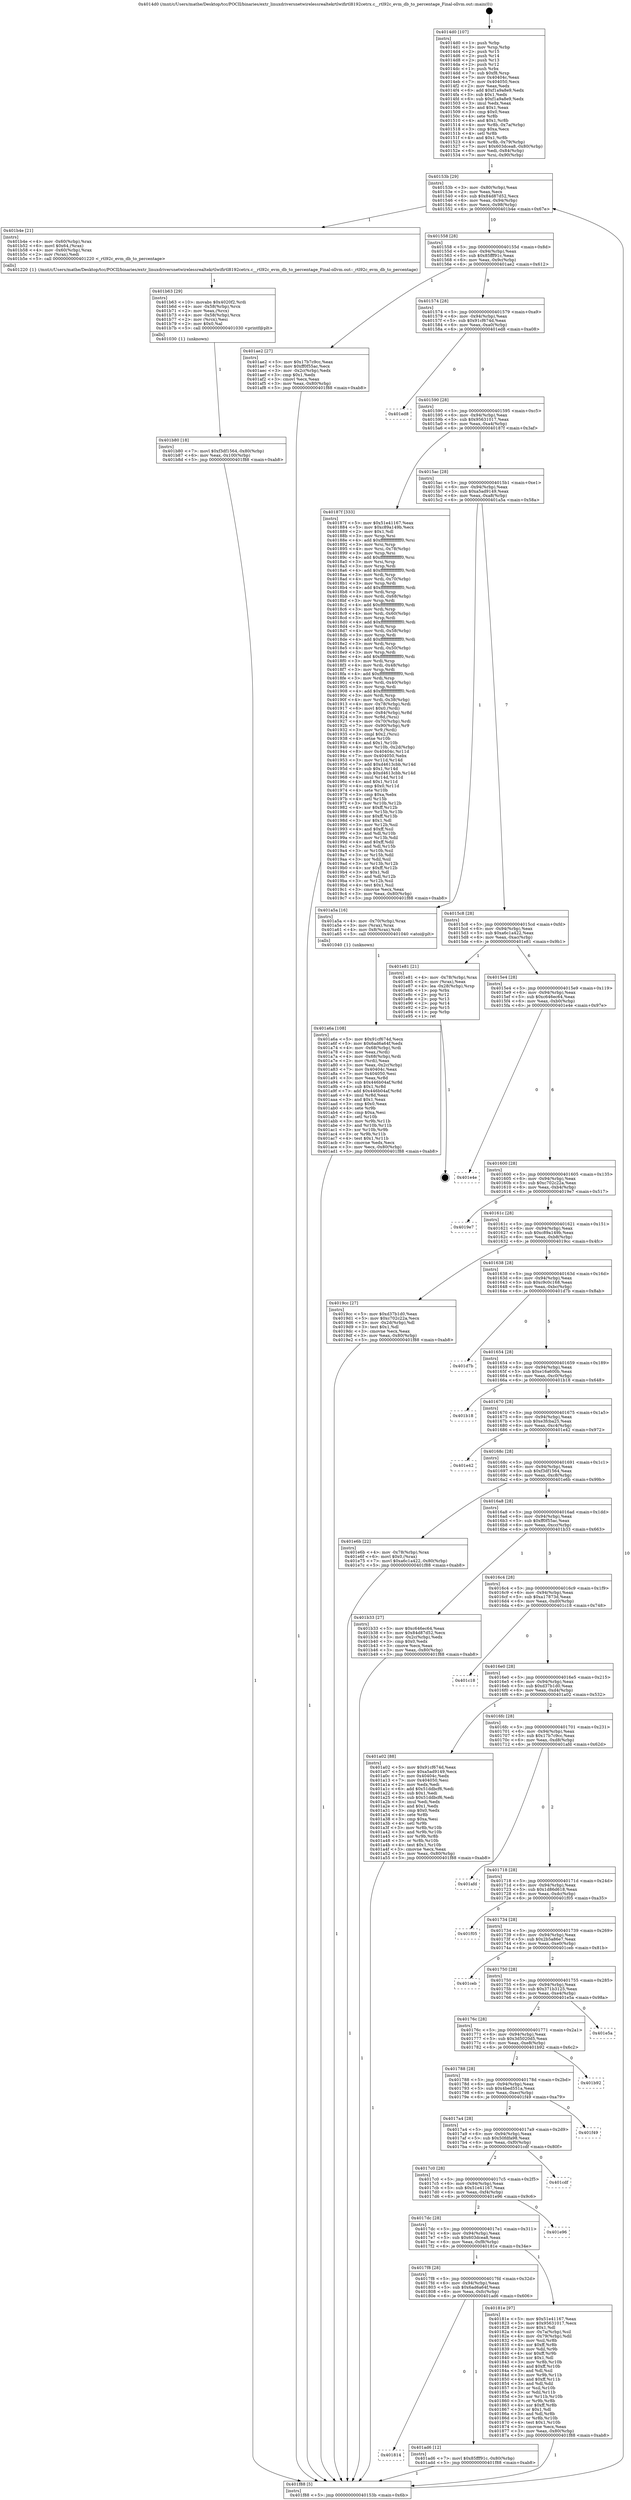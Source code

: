 digraph "0x4014d0" {
  label = "0x4014d0 (/mnt/c/Users/mathe/Desktop/tcc/POCII/binaries/extr_linuxdriversnetwirelessrealtekrtlwifirtl8192cetrx.c__rtl92c_evm_db_to_percentage_Final-ollvm.out::main(0))"
  labelloc = "t"
  node[shape=record]

  Entry [label="",width=0.3,height=0.3,shape=circle,fillcolor=black,style=filled]
  "0x40153b" [label="{
     0x40153b [29]\l
     | [instrs]\l
     &nbsp;&nbsp;0x40153b \<+3\>: mov -0x80(%rbp),%eax\l
     &nbsp;&nbsp;0x40153e \<+2\>: mov %eax,%ecx\l
     &nbsp;&nbsp;0x401540 \<+6\>: sub $0x84d87d52,%ecx\l
     &nbsp;&nbsp;0x401546 \<+6\>: mov %eax,-0x94(%rbp)\l
     &nbsp;&nbsp;0x40154c \<+6\>: mov %ecx,-0x98(%rbp)\l
     &nbsp;&nbsp;0x401552 \<+6\>: je 0000000000401b4e \<main+0x67e\>\l
  }"]
  "0x401b4e" [label="{
     0x401b4e [21]\l
     | [instrs]\l
     &nbsp;&nbsp;0x401b4e \<+4\>: mov -0x60(%rbp),%rax\l
     &nbsp;&nbsp;0x401b52 \<+6\>: movl $0x64,(%rax)\l
     &nbsp;&nbsp;0x401b58 \<+4\>: mov -0x60(%rbp),%rax\l
     &nbsp;&nbsp;0x401b5c \<+2\>: mov (%rax),%edi\l
     &nbsp;&nbsp;0x401b5e \<+5\>: call 0000000000401220 \<_rtl92c_evm_db_to_percentage\>\l
     | [calls]\l
     &nbsp;&nbsp;0x401220 \{1\} (/mnt/c/Users/mathe/Desktop/tcc/POCII/binaries/extr_linuxdriversnetwirelessrealtekrtlwifirtl8192cetrx.c__rtl92c_evm_db_to_percentage_Final-ollvm.out::_rtl92c_evm_db_to_percentage)\l
  }"]
  "0x401558" [label="{
     0x401558 [28]\l
     | [instrs]\l
     &nbsp;&nbsp;0x401558 \<+5\>: jmp 000000000040155d \<main+0x8d\>\l
     &nbsp;&nbsp;0x40155d \<+6\>: mov -0x94(%rbp),%eax\l
     &nbsp;&nbsp;0x401563 \<+5\>: sub $0x85fff91c,%eax\l
     &nbsp;&nbsp;0x401568 \<+6\>: mov %eax,-0x9c(%rbp)\l
     &nbsp;&nbsp;0x40156e \<+6\>: je 0000000000401ae2 \<main+0x612\>\l
  }"]
  Exit [label="",width=0.3,height=0.3,shape=circle,fillcolor=black,style=filled,peripheries=2]
  "0x401ae2" [label="{
     0x401ae2 [27]\l
     | [instrs]\l
     &nbsp;&nbsp;0x401ae2 \<+5\>: mov $0x17b7c9cc,%eax\l
     &nbsp;&nbsp;0x401ae7 \<+5\>: mov $0xff0f55ac,%ecx\l
     &nbsp;&nbsp;0x401aec \<+3\>: mov -0x2c(%rbp),%edx\l
     &nbsp;&nbsp;0x401aef \<+3\>: cmp $0x1,%edx\l
     &nbsp;&nbsp;0x401af2 \<+3\>: cmovl %ecx,%eax\l
     &nbsp;&nbsp;0x401af5 \<+3\>: mov %eax,-0x80(%rbp)\l
     &nbsp;&nbsp;0x401af8 \<+5\>: jmp 0000000000401f88 \<main+0xab8\>\l
  }"]
  "0x401574" [label="{
     0x401574 [28]\l
     | [instrs]\l
     &nbsp;&nbsp;0x401574 \<+5\>: jmp 0000000000401579 \<main+0xa9\>\l
     &nbsp;&nbsp;0x401579 \<+6\>: mov -0x94(%rbp),%eax\l
     &nbsp;&nbsp;0x40157f \<+5\>: sub $0x91cf674d,%eax\l
     &nbsp;&nbsp;0x401584 \<+6\>: mov %eax,-0xa0(%rbp)\l
     &nbsp;&nbsp;0x40158a \<+6\>: je 0000000000401ed8 \<main+0xa08\>\l
  }"]
  "0x401b80" [label="{
     0x401b80 [18]\l
     | [instrs]\l
     &nbsp;&nbsp;0x401b80 \<+7\>: movl $0xf3df1564,-0x80(%rbp)\l
     &nbsp;&nbsp;0x401b87 \<+6\>: mov %eax,-0x100(%rbp)\l
     &nbsp;&nbsp;0x401b8d \<+5\>: jmp 0000000000401f88 \<main+0xab8\>\l
  }"]
  "0x401ed8" [label="{
     0x401ed8\l
  }", style=dashed]
  "0x401590" [label="{
     0x401590 [28]\l
     | [instrs]\l
     &nbsp;&nbsp;0x401590 \<+5\>: jmp 0000000000401595 \<main+0xc5\>\l
     &nbsp;&nbsp;0x401595 \<+6\>: mov -0x94(%rbp),%eax\l
     &nbsp;&nbsp;0x40159b \<+5\>: sub $0x95631017,%eax\l
     &nbsp;&nbsp;0x4015a0 \<+6\>: mov %eax,-0xa4(%rbp)\l
     &nbsp;&nbsp;0x4015a6 \<+6\>: je 000000000040187f \<main+0x3af\>\l
  }"]
  "0x401b63" [label="{
     0x401b63 [29]\l
     | [instrs]\l
     &nbsp;&nbsp;0x401b63 \<+10\>: movabs $0x4020f2,%rdi\l
     &nbsp;&nbsp;0x401b6d \<+4\>: mov -0x58(%rbp),%rcx\l
     &nbsp;&nbsp;0x401b71 \<+2\>: mov %eax,(%rcx)\l
     &nbsp;&nbsp;0x401b73 \<+4\>: mov -0x58(%rbp),%rcx\l
     &nbsp;&nbsp;0x401b77 \<+2\>: mov (%rcx),%esi\l
     &nbsp;&nbsp;0x401b79 \<+2\>: mov $0x0,%al\l
     &nbsp;&nbsp;0x401b7b \<+5\>: call 0000000000401030 \<printf@plt\>\l
     | [calls]\l
     &nbsp;&nbsp;0x401030 \{1\} (unknown)\l
  }"]
  "0x40187f" [label="{
     0x40187f [333]\l
     | [instrs]\l
     &nbsp;&nbsp;0x40187f \<+5\>: mov $0x51e41167,%eax\l
     &nbsp;&nbsp;0x401884 \<+5\>: mov $0xc89a149b,%ecx\l
     &nbsp;&nbsp;0x401889 \<+2\>: mov $0x1,%dl\l
     &nbsp;&nbsp;0x40188b \<+3\>: mov %rsp,%rsi\l
     &nbsp;&nbsp;0x40188e \<+4\>: add $0xfffffffffffffff0,%rsi\l
     &nbsp;&nbsp;0x401892 \<+3\>: mov %rsi,%rsp\l
     &nbsp;&nbsp;0x401895 \<+4\>: mov %rsi,-0x78(%rbp)\l
     &nbsp;&nbsp;0x401899 \<+3\>: mov %rsp,%rsi\l
     &nbsp;&nbsp;0x40189c \<+4\>: add $0xfffffffffffffff0,%rsi\l
     &nbsp;&nbsp;0x4018a0 \<+3\>: mov %rsi,%rsp\l
     &nbsp;&nbsp;0x4018a3 \<+3\>: mov %rsp,%rdi\l
     &nbsp;&nbsp;0x4018a6 \<+4\>: add $0xfffffffffffffff0,%rdi\l
     &nbsp;&nbsp;0x4018aa \<+3\>: mov %rdi,%rsp\l
     &nbsp;&nbsp;0x4018ad \<+4\>: mov %rdi,-0x70(%rbp)\l
     &nbsp;&nbsp;0x4018b1 \<+3\>: mov %rsp,%rdi\l
     &nbsp;&nbsp;0x4018b4 \<+4\>: add $0xfffffffffffffff0,%rdi\l
     &nbsp;&nbsp;0x4018b8 \<+3\>: mov %rdi,%rsp\l
     &nbsp;&nbsp;0x4018bb \<+4\>: mov %rdi,-0x68(%rbp)\l
     &nbsp;&nbsp;0x4018bf \<+3\>: mov %rsp,%rdi\l
     &nbsp;&nbsp;0x4018c2 \<+4\>: add $0xfffffffffffffff0,%rdi\l
     &nbsp;&nbsp;0x4018c6 \<+3\>: mov %rdi,%rsp\l
     &nbsp;&nbsp;0x4018c9 \<+4\>: mov %rdi,-0x60(%rbp)\l
     &nbsp;&nbsp;0x4018cd \<+3\>: mov %rsp,%rdi\l
     &nbsp;&nbsp;0x4018d0 \<+4\>: add $0xfffffffffffffff0,%rdi\l
     &nbsp;&nbsp;0x4018d4 \<+3\>: mov %rdi,%rsp\l
     &nbsp;&nbsp;0x4018d7 \<+4\>: mov %rdi,-0x58(%rbp)\l
     &nbsp;&nbsp;0x4018db \<+3\>: mov %rsp,%rdi\l
     &nbsp;&nbsp;0x4018de \<+4\>: add $0xfffffffffffffff0,%rdi\l
     &nbsp;&nbsp;0x4018e2 \<+3\>: mov %rdi,%rsp\l
     &nbsp;&nbsp;0x4018e5 \<+4\>: mov %rdi,-0x50(%rbp)\l
     &nbsp;&nbsp;0x4018e9 \<+3\>: mov %rsp,%rdi\l
     &nbsp;&nbsp;0x4018ec \<+4\>: add $0xfffffffffffffff0,%rdi\l
     &nbsp;&nbsp;0x4018f0 \<+3\>: mov %rdi,%rsp\l
     &nbsp;&nbsp;0x4018f3 \<+4\>: mov %rdi,-0x48(%rbp)\l
     &nbsp;&nbsp;0x4018f7 \<+3\>: mov %rsp,%rdi\l
     &nbsp;&nbsp;0x4018fa \<+4\>: add $0xfffffffffffffff0,%rdi\l
     &nbsp;&nbsp;0x4018fe \<+3\>: mov %rdi,%rsp\l
     &nbsp;&nbsp;0x401901 \<+4\>: mov %rdi,-0x40(%rbp)\l
     &nbsp;&nbsp;0x401905 \<+3\>: mov %rsp,%rdi\l
     &nbsp;&nbsp;0x401908 \<+4\>: add $0xfffffffffffffff0,%rdi\l
     &nbsp;&nbsp;0x40190c \<+3\>: mov %rdi,%rsp\l
     &nbsp;&nbsp;0x40190f \<+4\>: mov %rdi,-0x38(%rbp)\l
     &nbsp;&nbsp;0x401913 \<+4\>: mov -0x78(%rbp),%rdi\l
     &nbsp;&nbsp;0x401917 \<+6\>: movl $0x0,(%rdi)\l
     &nbsp;&nbsp;0x40191d \<+7\>: mov -0x84(%rbp),%r8d\l
     &nbsp;&nbsp;0x401924 \<+3\>: mov %r8d,(%rsi)\l
     &nbsp;&nbsp;0x401927 \<+4\>: mov -0x70(%rbp),%rdi\l
     &nbsp;&nbsp;0x40192b \<+7\>: mov -0x90(%rbp),%r9\l
     &nbsp;&nbsp;0x401932 \<+3\>: mov %r9,(%rdi)\l
     &nbsp;&nbsp;0x401935 \<+3\>: cmpl $0x2,(%rsi)\l
     &nbsp;&nbsp;0x401938 \<+4\>: setne %r10b\l
     &nbsp;&nbsp;0x40193c \<+4\>: and $0x1,%r10b\l
     &nbsp;&nbsp;0x401940 \<+4\>: mov %r10b,-0x2d(%rbp)\l
     &nbsp;&nbsp;0x401944 \<+8\>: mov 0x40404c,%r11d\l
     &nbsp;&nbsp;0x40194c \<+7\>: mov 0x404050,%ebx\l
     &nbsp;&nbsp;0x401953 \<+3\>: mov %r11d,%r14d\l
     &nbsp;&nbsp;0x401956 \<+7\>: add $0xd4613cbb,%r14d\l
     &nbsp;&nbsp;0x40195d \<+4\>: sub $0x1,%r14d\l
     &nbsp;&nbsp;0x401961 \<+7\>: sub $0xd4613cbb,%r14d\l
     &nbsp;&nbsp;0x401968 \<+4\>: imul %r14d,%r11d\l
     &nbsp;&nbsp;0x40196c \<+4\>: and $0x1,%r11d\l
     &nbsp;&nbsp;0x401970 \<+4\>: cmp $0x0,%r11d\l
     &nbsp;&nbsp;0x401974 \<+4\>: sete %r10b\l
     &nbsp;&nbsp;0x401978 \<+3\>: cmp $0xa,%ebx\l
     &nbsp;&nbsp;0x40197b \<+4\>: setl %r15b\l
     &nbsp;&nbsp;0x40197f \<+3\>: mov %r10b,%r12b\l
     &nbsp;&nbsp;0x401982 \<+4\>: xor $0xff,%r12b\l
     &nbsp;&nbsp;0x401986 \<+3\>: mov %r15b,%r13b\l
     &nbsp;&nbsp;0x401989 \<+4\>: xor $0xff,%r13b\l
     &nbsp;&nbsp;0x40198d \<+3\>: xor $0x1,%dl\l
     &nbsp;&nbsp;0x401990 \<+3\>: mov %r12b,%sil\l
     &nbsp;&nbsp;0x401993 \<+4\>: and $0xff,%sil\l
     &nbsp;&nbsp;0x401997 \<+3\>: and %dl,%r10b\l
     &nbsp;&nbsp;0x40199a \<+3\>: mov %r13b,%dil\l
     &nbsp;&nbsp;0x40199d \<+4\>: and $0xff,%dil\l
     &nbsp;&nbsp;0x4019a1 \<+3\>: and %dl,%r15b\l
     &nbsp;&nbsp;0x4019a4 \<+3\>: or %r10b,%sil\l
     &nbsp;&nbsp;0x4019a7 \<+3\>: or %r15b,%dil\l
     &nbsp;&nbsp;0x4019aa \<+3\>: xor %dil,%sil\l
     &nbsp;&nbsp;0x4019ad \<+3\>: or %r13b,%r12b\l
     &nbsp;&nbsp;0x4019b0 \<+4\>: xor $0xff,%r12b\l
     &nbsp;&nbsp;0x4019b4 \<+3\>: or $0x1,%dl\l
     &nbsp;&nbsp;0x4019b7 \<+3\>: and %dl,%r12b\l
     &nbsp;&nbsp;0x4019ba \<+3\>: or %r12b,%sil\l
     &nbsp;&nbsp;0x4019bd \<+4\>: test $0x1,%sil\l
     &nbsp;&nbsp;0x4019c1 \<+3\>: cmovne %ecx,%eax\l
     &nbsp;&nbsp;0x4019c4 \<+3\>: mov %eax,-0x80(%rbp)\l
     &nbsp;&nbsp;0x4019c7 \<+5\>: jmp 0000000000401f88 \<main+0xab8\>\l
  }"]
  "0x4015ac" [label="{
     0x4015ac [28]\l
     | [instrs]\l
     &nbsp;&nbsp;0x4015ac \<+5\>: jmp 00000000004015b1 \<main+0xe1\>\l
     &nbsp;&nbsp;0x4015b1 \<+6\>: mov -0x94(%rbp),%eax\l
     &nbsp;&nbsp;0x4015b7 \<+5\>: sub $0xa5ad9149,%eax\l
     &nbsp;&nbsp;0x4015bc \<+6\>: mov %eax,-0xa8(%rbp)\l
     &nbsp;&nbsp;0x4015c2 \<+6\>: je 0000000000401a5a \<main+0x58a\>\l
  }"]
  "0x401814" [label="{
     0x401814\l
  }", style=dashed]
  "0x401a5a" [label="{
     0x401a5a [16]\l
     | [instrs]\l
     &nbsp;&nbsp;0x401a5a \<+4\>: mov -0x70(%rbp),%rax\l
     &nbsp;&nbsp;0x401a5e \<+3\>: mov (%rax),%rax\l
     &nbsp;&nbsp;0x401a61 \<+4\>: mov 0x8(%rax),%rdi\l
     &nbsp;&nbsp;0x401a65 \<+5\>: call 0000000000401040 \<atoi@plt\>\l
     | [calls]\l
     &nbsp;&nbsp;0x401040 \{1\} (unknown)\l
  }"]
  "0x4015c8" [label="{
     0x4015c8 [28]\l
     | [instrs]\l
     &nbsp;&nbsp;0x4015c8 \<+5\>: jmp 00000000004015cd \<main+0xfd\>\l
     &nbsp;&nbsp;0x4015cd \<+6\>: mov -0x94(%rbp),%eax\l
     &nbsp;&nbsp;0x4015d3 \<+5\>: sub $0xa6c1a422,%eax\l
     &nbsp;&nbsp;0x4015d8 \<+6\>: mov %eax,-0xac(%rbp)\l
     &nbsp;&nbsp;0x4015de \<+6\>: je 0000000000401e81 \<main+0x9b1\>\l
  }"]
  "0x401ad6" [label="{
     0x401ad6 [12]\l
     | [instrs]\l
     &nbsp;&nbsp;0x401ad6 \<+7\>: movl $0x85fff91c,-0x80(%rbp)\l
     &nbsp;&nbsp;0x401add \<+5\>: jmp 0000000000401f88 \<main+0xab8\>\l
  }"]
  "0x401e81" [label="{
     0x401e81 [21]\l
     | [instrs]\l
     &nbsp;&nbsp;0x401e81 \<+4\>: mov -0x78(%rbp),%rax\l
     &nbsp;&nbsp;0x401e85 \<+2\>: mov (%rax),%eax\l
     &nbsp;&nbsp;0x401e87 \<+4\>: lea -0x28(%rbp),%rsp\l
     &nbsp;&nbsp;0x401e8b \<+1\>: pop %rbx\l
     &nbsp;&nbsp;0x401e8c \<+2\>: pop %r12\l
     &nbsp;&nbsp;0x401e8e \<+2\>: pop %r13\l
     &nbsp;&nbsp;0x401e90 \<+2\>: pop %r14\l
     &nbsp;&nbsp;0x401e92 \<+2\>: pop %r15\l
     &nbsp;&nbsp;0x401e94 \<+1\>: pop %rbp\l
     &nbsp;&nbsp;0x401e95 \<+1\>: ret\l
  }"]
  "0x4015e4" [label="{
     0x4015e4 [28]\l
     | [instrs]\l
     &nbsp;&nbsp;0x4015e4 \<+5\>: jmp 00000000004015e9 \<main+0x119\>\l
     &nbsp;&nbsp;0x4015e9 \<+6\>: mov -0x94(%rbp),%eax\l
     &nbsp;&nbsp;0x4015ef \<+5\>: sub $0xc646ec64,%eax\l
     &nbsp;&nbsp;0x4015f4 \<+6\>: mov %eax,-0xb0(%rbp)\l
     &nbsp;&nbsp;0x4015fa \<+6\>: je 0000000000401e4e \<main+0x97e\>\l
  }"]
  "0x401a6a" [label="{
     0x401a6a [108]\l
     | [instrs]\l
     &nbsp;&nbsp;0x401a6a \<+5\>: mov $0x91cf674d,%ecx\l
     &nbsp;&nbsp;0x401a6f \<+5\>: mov $0x6ad6a64f,%edx\l
     &nbsp;&nbsp;0x401a74 \<+4\>: mov -0x68(%rbp),%rdi\l
     &nbsp;&nbsp;0x401a78 \<+2\>: mov %eax,(%rdi)\l
     &nbsp;&nbsp;0x401a7a \<+4\>: mov -0x68(%rbp),%rdi\l
     &nbsp;&nbsp;0x401a7e \<+2\>: mov (%rdi),%eax\l
     &nbsp;&nbsp;0x401a80 \<+3\>: mov %eax,-0x2c(%rbp)\l
     &nbsp;&nbsp;0x401a83 \<+7\>: mov 0x40404c,%eax\l
     &nbsp;&nbsp;0x401a8a \<+7\>: mov 0x404050,%esi\l
     &nbsp;&nbsp;0x401a91 \<+3\>: mov %eax,%r8d\l
     &nbsp;&nbsp;0x401a94 \<+7\>: sub $0x446b04af,%r8d\l
     &nbsp;&nbsp;0x401a9b \<+4\>: sub $0x1,%r8d\l
     &nbsp;&nbsp;0x401a9f \<+7\>: add $0x446b04af,%r8d\l
     &nbsp;&nbsp;0x401aa6 \<+4\>: imul %r8d,%eax\l
     &nbsp;&nbsp;0x401aaa \<+3\>: and $0x1,%eax\l
     &nbsp;&nbsp;0x401aad \<+3\>: cmp $0x0,%eax\l
     &nbsp;&nbsp;0x401ab0 \<+4\>: sete %r9b\l
     &nbsp;&nbsp;0x401ab4 \<+3\>: cmp $0xa,%esi\l
     &nbsp;&nbsp;0x401ab7 \<+4\>: setl %r10b\l
     &nbsp;&nbsp;0x401abb \<+3\>: mov %r9b,%r11b\l
     &nbsp;&nbsp;0x401abe \<+3\>: and %r10b,%r11b\l
     &nbsp;&nbsp;0x401ac1 \<+3\>: xor %r10b,%r9b\l
     &nbsp;&nbsp;0x401ac4 \<+3\>: or %r9b,%r11b\l
     &nbsp;&nbsp;0x401ac7 \<+4\>: test $0x1,%r11b\l
     &nbsp;&nbsp;0x401acb \<+3\>: cmovne %edx,%ecx\l
     &nbsp;&nbsp;0x401ace \<+3\>: mov %ecx,-0x80(%rbp)\l
     &nbsp;&nbsp;0x401ad1 \<+5\>: jmp 0000000000401f88 \<main+0xab8\>\l
  }"]
  "0x401e4e" [label="{
     0x401e4e\l
  }", style=dashed]
  "0x401600" [label="{
     0x401600 [28]\l
     | [instrs]\l
     &nbsp;&nbsp;0x401600 \<+5\>: jmp 0000000000401605 \<main+0x135\>\l
     &nbsp;&nbsp;0x401605 \<+6\>: mov -0x94(%rbp),%eax\l
     &nbsp;&nbsp;0x40160b \<+5\>: sub $0xc702c22a,%eax\l
     &nbsp;&nbsp;0x401610 \<+6\>: mov %eax,-0xb4(%rbp)\l
     &nbsp;&nbsp;0x401616 \<+6\>: je 00000000004019e7 \<main+0x517\>\l
  }"]
  "0x4014d0" [label="{
     0x4014d0 [107]\l
     | [instrs]\l
     &nbsp;&nbsp;0x4014d0 \<+1\>: push %rbp\l
     &nbsp;&nbsp;0x4014d1 \<+3\>: mov %rsp,%rbp\l
     &nbsp;&nbsp;0x4014d4 \<+2\>: push %r15\l
     &nbsp;&nbsp;0x4014d6 \<+2\>: push %r14\l
     &nbsp;&nbsp;0x4014d8 \<+2\>: push %r13\l
     &nbsp;&nbsp;0x4014da \<+2\>: push %r12\l
     &nbsp;&nbsp;0x4014dc \<+1\>: push %rbx\l
     &nbsp;&nbsp;0x4014dd \<+7\>: sub $0xf8,%rsp\l
     &nbsp;&nbsp;0x4014e4 \<+7\>: mov 0x40404c,%eax\l
     &nbsp;&nbsp;0x4014eb \<+7\>: mov 0x404050,%ecx\l
     &nbsp;&nbsp;0x4014f2 \<+2\>: mov %eax,%edx\l
     &nbsp;&nbsp;0x4014f4 \<+6\>: add $0xf1a9a8e9,%edx\l
     &nbsp;&nbsp;0x4014fa \<+3\>: sub $0x1,%edx\l
     &nbsp;&nbsp;0x4014fd \<+6\>: sub $0xf1a9a8e9,%edx\l
     &nbsp;&nbsp;0x401503 \<+3\>: imul %edx,%eax\l
     &nbsp;&nbsp;0x401506 \<+3\>: and $0x1,%eax\l
     &nbsp;&nbsp;0x401509 \<+3\>: cmp $0x0,%eax\l
     &nbsp;&nbsp;0x40150c \<+4\>: sete %r8b\l
     &nbsp;&nbsp;0x401510 \<+4\>: and $0x1,%r8b\l
     &nbsp;&nbsp;0x401514 \<+4\>: mov %r8b,-0x7a(%rbp)\l
     &nbsp;&nbsp;0x401518 \<+3\>: cmp $0xa,%ecx\l
     &nbsp;&nbsp;0x40151b \<+4\>: setl %r8b\l
     &nbsp;&nbsp;0x40151f \<+4\>: and $0x1,%r8b\l
     &nbsp;&nbsp;0x401523 \<+4\>: mov %r8b,-0x79(%rbp)\l
     &nbsp;&nbsp;0x401527 \<+7\>: movl $0x603dcea8,-0x80(%rbp)\l
     &nbsp;&nbsp;0x40152e \<+6\>: mov %edi,-0x84(%rbp)\l
     &nbsp;&nbsp;0x401534 \<+7\>: mov %rsi,-0x90(%rbp)\l
  }"]
  "0x4019e7" [label="{
     0x4019e7\l
  }", style=dashed]
  "0x40161c" [label="{
     0x40161c [28]\l
     | [instrs]\l
     &nbsp;&nbsp;0x40161c \<+5\>: jmp 0000000000401621 \<main+0x151\>\l
     &nbsp;&nbsp;0x401621 \<+6\>: mov -0x94(%rbp),%eax\l
     &nbsp;&nbsp;0x401627 \<+5\>: sub $0xc89a149b,%eax\l
     &nbsp;&nbsp;0x40162c \<+6\>: mov %eax,-0xb8(%rbp)\l
     &nbsp;&nbsp;0x401632 \<+6\>: je 00000000004019cc \<main+0x4fc\>\l
  }"]
  "0x401f88" [label="{
     0x401f88 [5]\l
     | [instrs]\l
     &nbsp;&nbsp;0x401f88 \<+5\>: jmp 000000000040153b \<main+0x6b\>\l
  }"]
  "0x4019cc" [label="{
     0x4019cc [27]\l
     | [instrs]\l
     &nbsp;&nbsp;0x4019cc \<+5\>: mov $0xd37b1d0,%eax\l
     &nbsp;&nbsp;0x4019d1 \<+5\>: mov $0xc702c22a,%ecx\l
     &nbsp;&nbsp;0x4019d6 \<+3\>: mov -0x2d(%rbp),%dl\l
     &nbsp;&nbsp;0x4019d9 \<+3\>: test $0x1,%dl\l
     &nbsp;&nbsp;0x4019dc \<+3\>: cmovne %ecx,%eax\l
     &nbsp;&nbsp;0x4019df \<+3\>: mov %eax,-0x80(%rbp)\l
     &nbsp;&nbsp;0x4019e2 \<+5\>: jmp 0000000000401f88 \<main+0xab8\>\l
  }"]
  "0x401638" [label="{
     0x401638 [28]\l
     | [instrs]\l
     &nbsp;&nbsp;0x401638 \<+5\>: jmp 000000000040163d \<main+0x16d\>\l
     &nbsp;&nbsp;0x40163d \<+6\>: mov -0x94(%rbp),%eax\l
     &nbsp;&nbsp;0x401643 \<+5\>: sub $0xc9c0c168,%eax\l
     &nbsp;&nbsp;0x401648 \<+6\>: mov %eax,-0xbc(%rbp)\l
     &nbsp;&nbsp;0x40164e \<+6\>: je 0000000000401d7b \<main+0x8ab\>\l
  }"]
  "0x4017f8" [label="{
     0x4017f8 [28]\l
     | [instrs]\l
     &nbsp;&nbsp;0x4017f8 \<+5\>: jmp 00000000004017fd \<main+0x32d\>\l
     &nbsp;&nbsp;0x4017fd \<+6\>: mov -0x94(%rbp),%eax\l
     &nbsp;&nbsp;0x401803 \<+5\>: sub $0x6ad6a64f,%eax\l
     &nbsp;&nbsp;0x401808 \<+6\>: mov %eax,-0xfc(%rbp)\l
     &nbsp;&nbsp;0x40180e \<+6\>: je 0000000000401ad6 \<main+0x606\>\l
  }"]
  "0x401d7b" [label="{
     0x401d7b\l
  }", style=dashed]
  "0x401654" [label="{
     0x401654 [28]\l
     | [instrs]\l
     &nbsp;&nbsp;0x401654 \<+5\>: jmp 0000000000401659 \<main+0x189\>\l
     &nbsp;&nbsp;0x401659 \<+6\>: mov -0x94(%rbp),%eax\l
     &nbsp;&nbsp;0x40165f \<+5\>: sub $0xe16a600b,%eax\l
     &nbsp;&nbsp;0x401664 \<+6\>: mov %eax,-0xc0(%rbp)\l
     &nbsp;&nbsp;0x40166a \<+6\>: je 0000000000401b18 \<main+0x648\>\l
  }"]
  "0x40181e" [label="{
     0x40181e [97]\l
     | [instrs]\l
     &nbsp;&nbsp;0x40181e \<+5\>: mov $0x51e41167,%eax\l
     &nbsp;&nbsp;0x401823 \<+5\>: mov $0x95631017,%ecx\l
     &nbsp;&nbsp;0x401828 \<+2\>: mov $0x1,%dl\l
     &nbsp;&nbsp;0x40182a \<+4\>: mov -0x7a(%rbp),%sil\l
     &nbsp;&nbsp;0x40182e \<+4\>: mov -0x79(%rbp),%dil\l
     &nbsp;&nbsp;0x401832 \<+3\>: mov %sil,%r8b\l
     &nbsp;&nbsp;0x401835 \<+4\>: xor $0xff,%r8b\l
     &nbsp;&nbsp;0x401839 \<+3\>: mov %dil,%r9b\l
     &nbsp;&nbsp;0x40183c \<+4\>: xor $0xff,%r9b\l
     &nbsp;&nbsp;0x401840 \<+3\>: xor $0x1,%dl\l
     &nbsp;&nbsp;0x401843 \<+3\>: mov %r8b,%r10b\l
     &nbsp;&nbsp;0x401846 \<+4\>: and $0xff,%r10b\l
     &nbsp;&nbsp;0x40184a \<+3\>: and %dl,%sil\l
     &nbsp;&nbsp;0x40184d \<+3\>: mov %r9b,%r11b\l
     &nbsp;&nbsp;0x401850 \<+4\>: and $0xff,%r11b\l
     &nbsp;&nbsp;0x401854 \<+3\>: and %dl,%dil\l
     &nbsp;&nbsp;0x401857 \<+3\>: or %sil,%r10b\l
     &nbsp;&nbsp;0x40185a \<+3\>: or %dil,%r11b\l
     &nbsp;&nbsp;0x40185d \<+3\>: xor %r11b,%r10b\l
     &nbsp;&nbsp;0x401860 \<+3\>: or %r9b,%r8b\l
     &nbsp;&nbsp;0x401863 \<+4\>: xor $0xff,%r8b\l
     &nbsp;&nbsp;0x401867 \<+3\>: or $0x1,%dl\l
     &nbsp;&nbsp;0x40186a \<+3\>: and %dl,%r8b\l
     &nbsp;&nbsp;0x40186d \<+3\>: or %r8b,%r10b\l
     &nbsp;&nbsp;0x401870 \<+4\>: test $0x1,%r10b\l
     &nbsp;&nbsp;0x401874 \<+3\>: cmovne %ecx,%eax\l
     &nbsp;&nbsp;0x401877 \<+3\>: mov %eax,-0x80(%rbp)\l
     &nbsp;&nbsp;0x40187a \<+5\>: jmp 0000000000401f88 \<main+0xab8\>\l
  }"]
  "0x401b18" [label="{
     0x401b18\l
  }", style=dashed]
  "0x401670" [label="{
     0x401670 [28]\l
     | [instrs]\l
     &nbsp;&nbsp;0x401670 \<+5\>: jmp 0000000000401675 \<main+0x1a5\>\l
     &nbsp;&nbsp;0x401675 \<+6\>: mov -0x94(%rbp),%eax\l
     &nbsp;&nbsp;0x40167b \<+5\>: sub $0xe3fcba25,%eax\l
     &nbsp;&nbsp;0x401680 \<+6\>: mov %eax,-0xc4(%rbp)\l
     &nbsp;&nbsp;0x401686 \<+6\>: je 0000000000401e42 \<main+0x972\>\l
  }"]
  "0x4017dc" [label="{
     0x4017dc [28]\l
     | [instrs]\l
     &nbsp;&nbsp;0x4017dc \<+5\>: jmp 00000000004017e1 \<main+0x311\>\l
     &nbsp;&nbsp;0x4017e1 \<+6\>: mov -0x94(%rbp),%eax\l
     &nbsp;&nbsp;0x4017e7 \<+5\>: sub $0x603dcea8,%eax\l
     &nbsp;&nbsp;0x4017ec \<+6\>: mov %eax,-0xf8(%rbp)\l
     &nbsp;&nbsp;0x4017f2 \<+6\>: je 000000000040181e \<main+0x34e\>\l
  }"]
  "0x401e42" [label="{
     0x401e42\l
  }", style=dashed]
  "0x40168c" [label="{
     0x40168c [28]\l
     | [instrs]\l
     &nbsp;&nbsp;0x40168c \<+5\>: jmp 0000000000401691 \<main+0x1c1\>\l
     &nbsp;&nbsp;0x401691 \<+6\>: mov -0x94(%rbp),%eax\l
     &nbsp;&nbsp;0x401697 \<+5\>: sub $0xf3df1564,%eax\l
     &nbsp;&nbsp;0x40169c \<+6\>: mov %eax,-0xc8(%rbp)\l
     &nbsp;&nbsp;0x4016a2 \<+6\>: je 0000000000401e6b \<main+0x99b\>\l
  }"]
  "0x401e96" [label="{
     0x401e96\l
  }", style=dashed]
  "0x401e6b" [label="{
     0x401e6b [22]\l
     | [instrs]\l
     &nbsp;&nbsp;0x401e6b \<+4\>: mov -0x78(%rbp),%rax\l
     &nbsp;&nbsp;0x401e6f \<+6\>: movl $0x0,(%rax)\l
     &nbsp;&nbsp;0x401e75 \<+7\>: movl $0xa6c1a422,-0x80(%rbp)\l
     &nbsp;&nbsp;0x401e7c \<+5\>: jmp 0000000000401f88 \<main+0xab8\>\l
  }"]
  "0x4016a8" [label="{
     0x4016a8 [28]\l
     | [instrs]\l
     &nbsp;&nbsp;0x4016a8 \<+5\>: jmp 00000000004016ad \<main+0x1dd\>\l
     &nbsp;&nbsp;0x4016ad \<+6\>: mov -0x94(%rbp),%eax\l
     &nbsp;&nbsp;0x4016b3 \<+5\>: sub $0xff0f55ac,%eax\l
     &nbsp;&nbsp;0x4016b8 \<+6\>: mov %eax,-0xcc(%rbp)\l
     &nbsp;&nbsp;0x4016be \<+6\>: je 0000000000401b33 \<main+0x663\>\l
  }"]
  "0x4017c0" [label="{
     0x4017c0 [28]\l
     | [instrs]\l
     &nbsp;&nbsp;0x4017c0 \<+5\>: jmp 00000000004017c5 \<main+0x2f5\>\l
     &nbsp;&nbsp;0x4017c5 \<+6\>: mov -0x94(%rbp),%eax\l
     &nbsp;&nbsp;0x4017cb \<+5\>: sub $0x51e41167,%eax\l
     &nbsp;&nbsp;0x4017d0 \<+6\>: mov %eax,-0xf4(%rbp)\l
     &nbsp;&nbsp;0x4017d6 \<+6\>: je 0000000000401e96 \<main+0x9c6\>\l
  }"]
  "0x401b33" [label="{
     0x401b33 [27]\l
     | [instrs]\l
     &nbsp;&nbsp;0x401b33 \<+5\>: mov $0xc646ec64,%eax\l
     &nbsp;&nbsp;0x401b38 \<+5\>: mov $0x84d87d52,%ecx\l
     &nbsp;&nbsp;0x401b3d \<+3\>: mov -0x2c(%rbp),%edx\l
     &nbsp;&nbsp;0x401b40 \<+3\>: cmp $0x0,%edx\l
     &nbsp;&nbsp;0x401b43 \<+3\>: cmove %ecx,%eax\l
     &nbsp;&nbsp;0x401b46 \<+3\>: mov %eax,-0x80(%rbp)\l
     &nbsp;&nbsp;0x401b49 \<+5\>: jmp 0000000000401f88 \<main+0xab8\>\l
  }"]
  "0x4016c4" [label="{
     0x4016c4 [28]\l
     | [instrs]\l
     &nbsp;&nbsp;0x4016c4 \<+5\>: jmp 00000000004016c9 \<main+0x1f9\>\l
     &nbsp;&nbsp;0x4016c9 \<+6\>: mov -0x94(%rbp),%eax\l
     &nbsp;&nbsp;0x4016cf \<+5\>: sub $0xa17873d,%eax\l
     &nbsp;&nbsp;0x4016d4 \<+6\>: mov %eax,-0xd0(%rbp)\l
     &nbsp;&nbsp;0x4016da \<+6\>: je 0000000000401c18 \<main+0x748\>\l
  }"]
  "0x401cdf" [label="{
     0x401cdf\l
  }", style=dashed]
  "0x401c18" [label="{
     0x401c18\l
  }", style=dashed]
  "0x4016e0" [label="{
     0x4016e0 [28]\l
     | [instrs]\l
     &nbsp;&nbsp;0x4016e0 \<+5\>: jmp 00000000004016e5 \<main+0x215\>\l
     &nbsp;&nbsp;0x4016e5 \<+6\>: mov -0x94(%rbp),%eax\l
     &nbsp;&nbsp;0x4016eb \<+5\>: sub $0xd37b1d0,%eax\l
     &nbsp;&nbsp;0x4016f0 \<+6\>: mov %eax,-0xd4(%rbp)\l
     &nbsp;&nbsp;0x4016f6 \<+6\>: je 0000000000401a02 \<main+0x532\>\l
  }"]
  "0x4017a4" [label="{
     0x4017a4 [28]\l
     | [instrs]\l
     &nbsp;&nbsp;0x4017a4 \<+5\>: jmp 00000000004017a9 \<main+0x2d9\>\l
     &nbsp;&nbsp;0x4017a9 \<+6\>: mov -0x94(%rbp),%eax\l
     &nbsp;&nbsp;0x4017af \<+5\>: sub $0x50fdfa98,%eax\l
     &nbsp;&nbsp;0x4017b4 \<+6\>: mov %eax,-0xf0(%rbp)\l
     &nbsp;&nbsp;0x4017ba \<+6\>: je 0000000000401cdf \<main+0x80f\>\l
  }"]
  "0x401a02" [label="{
     0x401a02 [88]\l
     | [instrs]\l
     &nbsp;&nbsp;0x401a02 \<+5\>: mov $0x91cf674d,%eax\l
     &nbsp;&nbsp;0x401a07 \<+5\>: mov $0xa5ad9149,%ecx\l
     &nbsp;&nbsp;0x401a0c \<+7\>: mov 0x40404c,%edx\l
     &nbsp;&nbsp;0x401a13 \<+7\>: mov 0x404050,%esi\l
     &nbsp;&nbsp;0x401a1a \<+2\>: mov %edx,%edi\l
     &nbsp;&nbsp;0x401a1c \<+6\>: add $0x51ddbcf6,%edi\l
     &nbsp;&nbsp;0x401a22 \<+3\>: sub $0x1,%edi\l
     &nbsp;&nbsp;0x401a25 \<+6\>: sub $0x51ddbcf6,%edi\l
     &nbsp;&nbsp;0x401a2b \<+3\>: imul %edi,%edx\l
     &nbsp;&nbsp;0x401a2e \<+3\>: and $0x1,%edx\l
     &nbsp;&nbsp;0x401a31 \<+3\>: cmp $0x0,%edx\l
     &nbsp;&nbsp;0x401a34 \<+4\>: sete %r8b\l
     &nbsp;&nbsp;0x401a38 \<+3\>: cmp $0xa,%esi\l
     &nbsp;&nbsp;0x401a3b \<+4\>: setl %r9b\l
     &nbsp;&nbsp;0x401a3f \<+3\>: mov %r8b,%r10b\l
     &nbsp;&nbsp;0x401a42 \<+3\>: and %r9b,%r10b\l
     &nbsp;&nbsp;0x401a45 \<+3\>: xor %r9b,%r8b\l
     &nbsp;&nbsp;0x401a48 \<+3\>: or %r8b,%r10b\l
     &nbsp;&nbsp;0x401a4b \<+4\>: test $0x1,%r10b\l
     &nbsp;&nbsp;0x401a4f \<+3\>: cmovne %ecx,%eax\l
     &nbsp;&nbsp;0x401a52 \<+3\>: mov %eax,-0x80(%rbp)\l
     &nbsp;&nbsp;0x401a55 \<+5\>: jmp 0000000000401f88 \<main+0xab8\>\l
  }"]
  "0x4016fc" [label="{
     0x4016fc [28]\l
     | [instrs]\l
     &nbsp;&nbsp;0x4016fc \<+5\>: jmp 0000000000401701 \<main+0x231\>\l
     &nbsp;&nbsp;0x401701 \<+6\>: mov -0x94(%rbp),%eax\l
     &nbsp;&nbsp;0x401707 \<+5\>: sub $0x17b7c9cc,%eax\l
     &nbsp;&nbsp;0x40170c \<+6\>: mov %eax,-0xd8(%rbp)\l
     &nbsp;&nbsp;0x401712 \<+6\>: je 0000000000401afd \<main+0x62d\>\l
  }"]
  "0x401f49" [label="{
     0x401f49\l
  }", style=dashed]
  "0x401afd" [label="{
     0x401afd\l
  }", style=dashed]
  "0x401718" [label="{
     0x401718 [28]\l
     | [instrs]\l
     &nbsp;&nbsp;0x401718 \<+5\>: jmp 000000000040171d \<main+0x24d\>\l
     &nbsp;&nbsp;0x40171d \<+6\>: mov -0x94(%rbp),%eax\l
     &nbsp;&nbsp;0x401723 \<+5\>: sub $0x1d86d618,%eax\l
     &nbsp;&nbsp;0x401728 \<+6\>: mov %eax,-0xdc(%rbp)\l
     &nbsp;&nbsp;0x40172e \<+6\>: je 0000000000401f05 \<main+0xa35\>\l
  }"]
  "0x401788" [label="{
     0x401788 [28]\l
     | [instrs]\l
     &nbsp;&nbsp;0x401788 \<+5\>: jmp 000000000040178d \<main+0x2bd\>\l
     &nbsp;&nbsp;0x40178d \<+6\>: mov -0x94(%rbp),%eax\l
     &nbsp;&nbsp;0x401793 \<+5\>: sub $0x4bed551a,%eax\l
     &nbsp;&nbsp;0x401798 \<+6\>: mov %eax,-0xec(%rbp)\l
     &nbsp;&nbsp;0x40179e \<+6\>: je 0000000000401f49 \<main+0xa79\>\l
  }"]
  "0x401f05" [label="{
     0x401f05\l
  }", style=dashed]
  "0x401734" [label="{
     0x401734 [28]\l
     | [instrs]\l
     &nbsp;&nbsp;0x401734 \<+5\>: jmp 0000000000401739 \<main+0x269\>\l
     &nbsp;&nbsp;0x401739 \<+6\>: mov -0x94(%rbp),%eax\l
     &nbsp;&nbsp;0x40173f \<+5\>: sub $0x2b5a86e7,%eax\l
     &nbsp;&nbsp;0x401744 \<+6\>: mov %eax,-0xe0(%rbp)\l
     &nbsp;&nbsp;0x40174a \<+6\>: je 0000000000401ceb \<main+0x81b\>\l
  }"]
  "0x401b92" [label="{
     0x401b92\l
  }", style=dashed]
  "0x401ceb" [label="{
     0x401ceb\l
  }", style=dashed]
  "0x401750" [label="{
     0x401750 [28]\l
     | [instrs]\l
     &nbsp;&nbsp;0x401750 \<+5\>: jmp 0000000000401755 \<main+0x285\>\l
     &nbsp;&nbsp;0x401755 \<+6\>: mov -0x94(%rbp),%eax\l
     &nbsp;&nbsp;0x40175b \<+5\>: sub $0x371b3125,%eax\l
     &nbsp;&nbsp;0x401760 \<+6\>: mov %eax,-0xe4(%rbp)\l
     &nbsp;&nbsp;0x401766 \<+6\>: je 0000000000401e5a \<main+0x98a\>\l
  }"]
  "0x40176c" [label="{
     0x40176c [28]\l
     | [instrs]\l
     &nbsp;&nbsp;0x40176c \<+5\>: jmp 0000000000401771 \<main+0x2a1\>\l
     &nbsp;&nbsp;0x401771 \<+6\>: mov -0x94(%rbp),%eax\l
     &nbsp;&nbsp;0x401777 \<+5\>: sub $0x3d5020d5,%eax\l
     &nbsp;&nbsp;0x40177c \<+6\>: mov %eax,-0xe8(%rbp)\l
     &nbsp;&nbsp;0x401782 \<+6\>: je 0000000000401b92 \<main+0x6c2\>\l
  }"]
  "0x401e5a" [label="{
     0x401e5a\l
  }", style=dashed]
  Entry -> "0x4014d0" [label=" 1"]
  "0x40153b" -> "0x401b4e" [label=" 1"]
  "0x40153b" -> "0x401558" [label=" 10"]
  "0x401e81" -> Exit [label=" 1"]
  "0x401558" -> "0x401ae2" [label=" 1"]
  "0x401558" -> "0x401574" [label=" 9"]
  "0x401e6b" -> "0x401f88" [label=" 1"]
  "0x401574" -> "0x401ed8" [label=" 0"]
  "0x401574" -> "0x401590" [label=" 9"]
  "0x401b80" -> "0x401f88" [label=" 1"]
  "0x401590" -> "0x40187f" [label=" 1"]
  "0x401590" -> "0x4015ac" [label=" 8"]
  "0x401b63" -> "0x401b80" [label=" 1"]
  "0x4015ac" -> "0x401a5a" [label=" 1"]
  "0x4015ac" -> "0x4015c8" [label=" 7"]
  "0x401b4e" -> "0x401b63" [label=" 1"]
  "0x4015c8" -> "0x401e81" [label=" 1"]
  "0x4015c8" -> "0x4015e4" [label=" 6"]
  "0x401b33" -> "0x401f88" [label=" 1"]
  "0x4015e4" -> "0x401e4e" [label=" 0"]
  "0x4015e4" -> "0x401600" [label=" 6"]
  "0x401ad6" -> "0x401f88" [label=" 1"]
  "0x401600" -> "0x4019e7" [label=" 0"]
  "0x401600" -> "0x40161c" [label=" 6"]
  "0x4017f8" -> "0x401ad6" [label=" 1"]
  "0x40161c" -> "0x4019cc" [label=" 1"]
  "0x40161c" -> "0x401638" [label=" 5"]
  "0x401ae2" -> "0x401f88" [label=" 1"]
  "0x401638" -> "0x401d7b" [label=" 0"]
  "0x401638" -> "0x401654" [label=" 5"]
  "0x401a6a" -> "0x401f88" [label=" 1"]
  "0x401654" -> "0x401b18" [label=" 0"]
  "0x401654" -> "0x401670" [label=" 5"]
  "0x401a5a" -> "0x401a6a" [label=" 1"]
  "0x401670" -> "0x401e42" [label=" 0"]
  "0x401670" -> "0x40168c" [label=" 5"]
  "0x4019cc" -> "0x401f88" [label=" 1"]
  "0x40168c" -> "0x401e6b" [label=" 1"]
  "0x40168c" -> "0x4016a8" [label=" 4"]
  "0x40187f" -> "0x401f88" [label=" 1"]
  "0x4016a8" -> "0x401b33" [label=" 1"]
  "0x4016a8" -> "0x4016c4" [label=" 3"]
  "0x401f88" -> "0x40153b" [label=" 10"]
  "0x4016c4" -> "0x401c18" [label=" 0"]
  "0x4016c4" -> "0x4016e0" [label=" 3"]
  "0x4014d0" -> "0x40153b" [label=" 1"]
  "0x4016e0" -> "0x401a02" [label=" 1"]
  "0x4016e0" -> "0x4016fc" [label=" 2"]
  "0x4017dc" -> "0x4017f8" [label=" 1"]
  "0x4016fc" -> "0x401afd" [label=" 0"]
  "0x4016fc" -> "0x401718" [label=" 2"]
  "0x4017dc" -> "0x40181e" [label=" 1"]
  "0x401718" -> "0x401f05" [label=" 0"]
  "0x401718" -> "0x401734" [label=" 2"]
  "0x4017c0" -> "0x4017dc" [label=" 2"]
  "0x401734" -> "0x401ceb" [label=" 0"]
  "0x401734" -> "0x401750" [label=" 2"]
  "0x4017c0" -> "0x401e96" [label=" 0"]
  "0x401750" -> "0x401e5a" [label=" 0"]
  "0x401750" -> "0x40176c" [label=" 2"]
  "0x4017f8" -> "0x401814" [label=" 0"]
  "0x40176c" -> "0x401b92" [label=" 0"]
  "0x40176c" -> "0x401788" [label=" 2"]
  "0x401a02" -> "0x401f88" [label=" 1"]
  "0x401788" -> "0x401f49" [label=" 0"]
  "0x401788" -> "0x4017a4" [label=" 2"]
  "0x40181e" -> "0x401f88" [label=" 1"]
  "0x4017a4" -> "0x401cdf" [label=" 0"]
  "0x4017a4" -> "0x4017c0" [label=" 2"]
}
